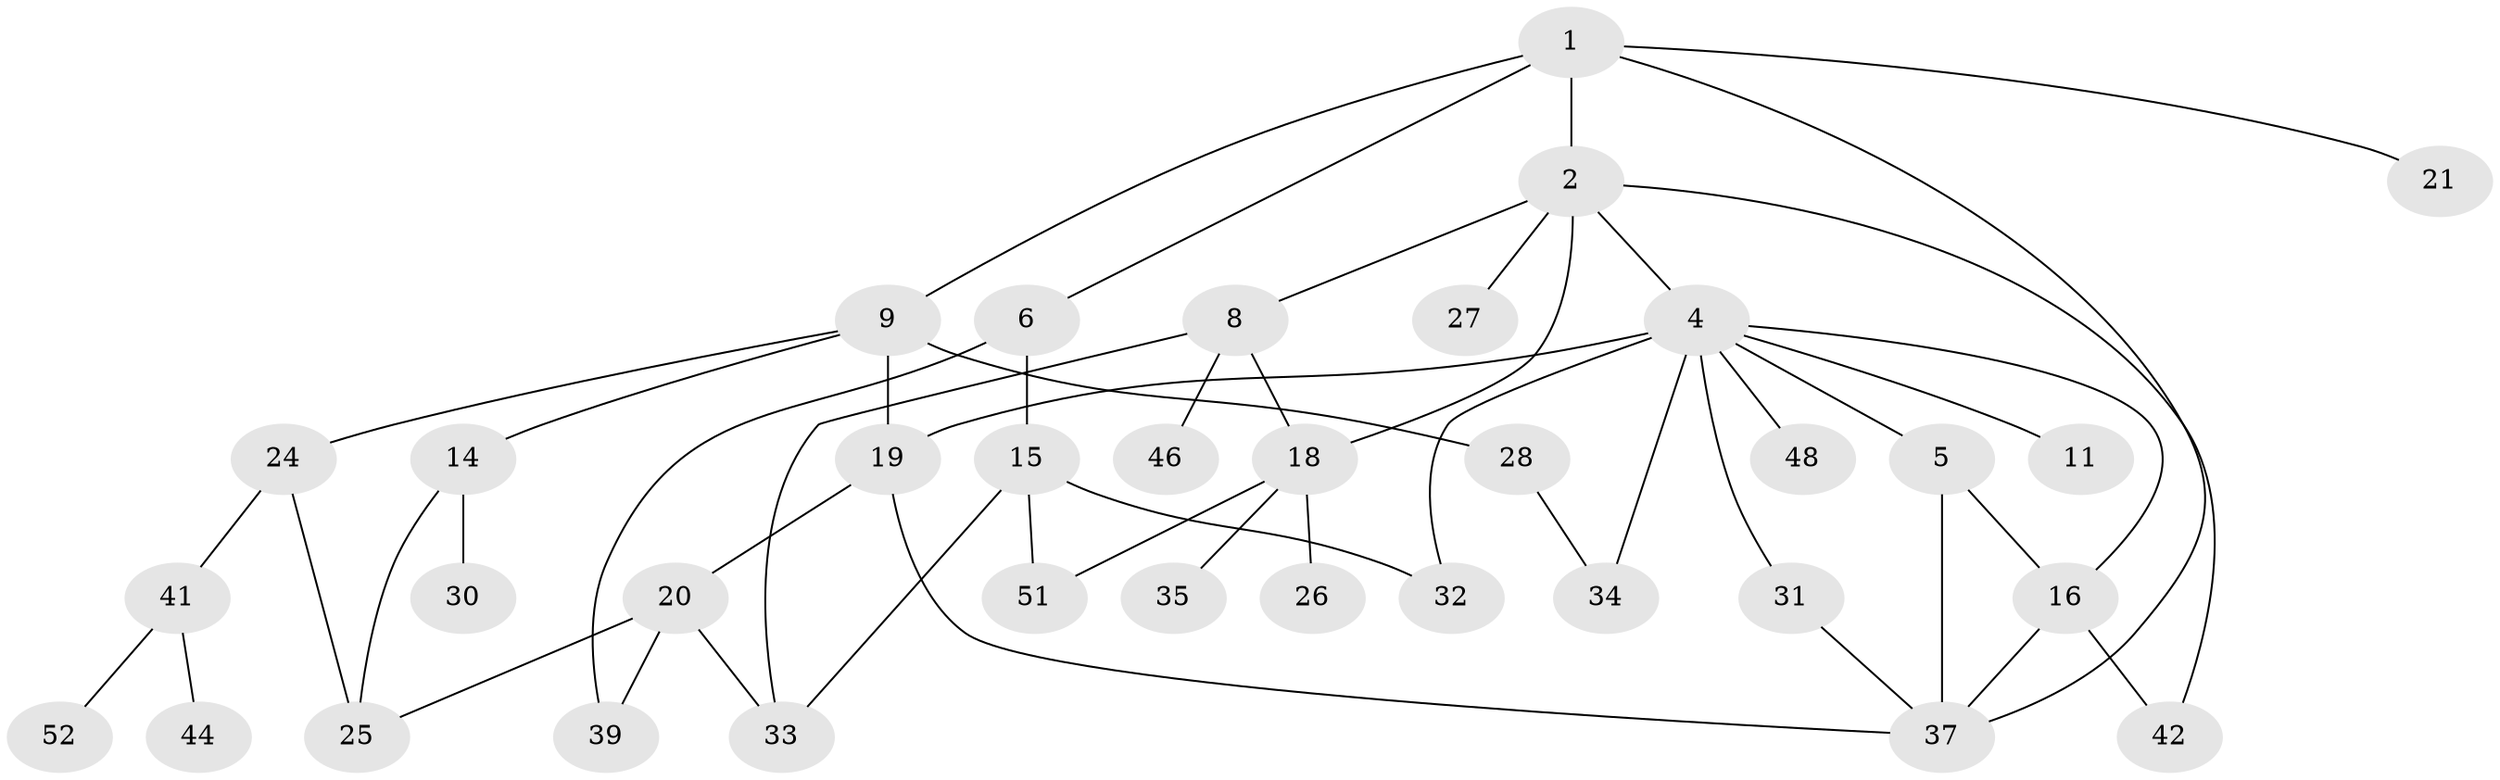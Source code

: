// Generated by graph-tools (version 1.1) at 2025/23/03/03/25 07:23:31]
// undirected, 35 vertices, 50 edges
graph export_dot {
graph [start="1"]
  node [color=gray90,style=filled];
  1 [super="+3"];
  2 [super="+7"];
  4 [super="+13"];
  5 [super="+49"];
  6 [super="+12"];
  8 [super="+17"];
  9 [super="+10"];
  11;
  14;
  15 [super="+23"];
  16 [super="+22"];
  18 [super="+38"];
  19 [super="+36"];
  20 [super="+53"];
  21;
  24;
  25 [super="+50"];
  26;
  27 [super="+29"];
  28;
  30 [super="+45"];
  31;
  32;
  33 [super="+40"];
  34;
  35;
  37 [super="+43"];
  39;
  41 [super="+47"];
  42;
  44;
  46;
  48;
  51;
  52;
  1 -- 2;
  1 -- 6;
  1 -- 21;
  1 -- 37;
  1 -- 9;
  2 -- 4;
  2 -- 8;
  2 -- 18;
  2 -- 42;
  2 -- 27;
  4 -- 5;
  4 -- 11;
  4 -- 32;
  4 -- 19;
  4 -- 16;
  4 -- 48;
  4 -- 34;
  4 -- 31;
  5 -- 16;
  5 -- 37;
  6 -- 39;
  6 -- 15;
  8 -- 18;
  8 -- 46;
  8 -- 33;
  9 -- 19;
  9 -- 28;
  9 -- 24;
  9 -- 14;
  14 -- 30;
  14 -- 25;
  15 -- 32;
  15 -- 33;
  15 -- 51;
  16 -- 42;
  16 -- 37;
  18 -- 26;
  18 -- 35;
  18 -- 51;
  19 -- 20;
  19 -- 37;
  20 -- 39;
  20 -- 25;
  20 -- 33;
  24 -- 25;
  24 -- 41;
  28 -- 34;
  31 -- 37;
  41 -- 44;
  41 -- 52;
}
